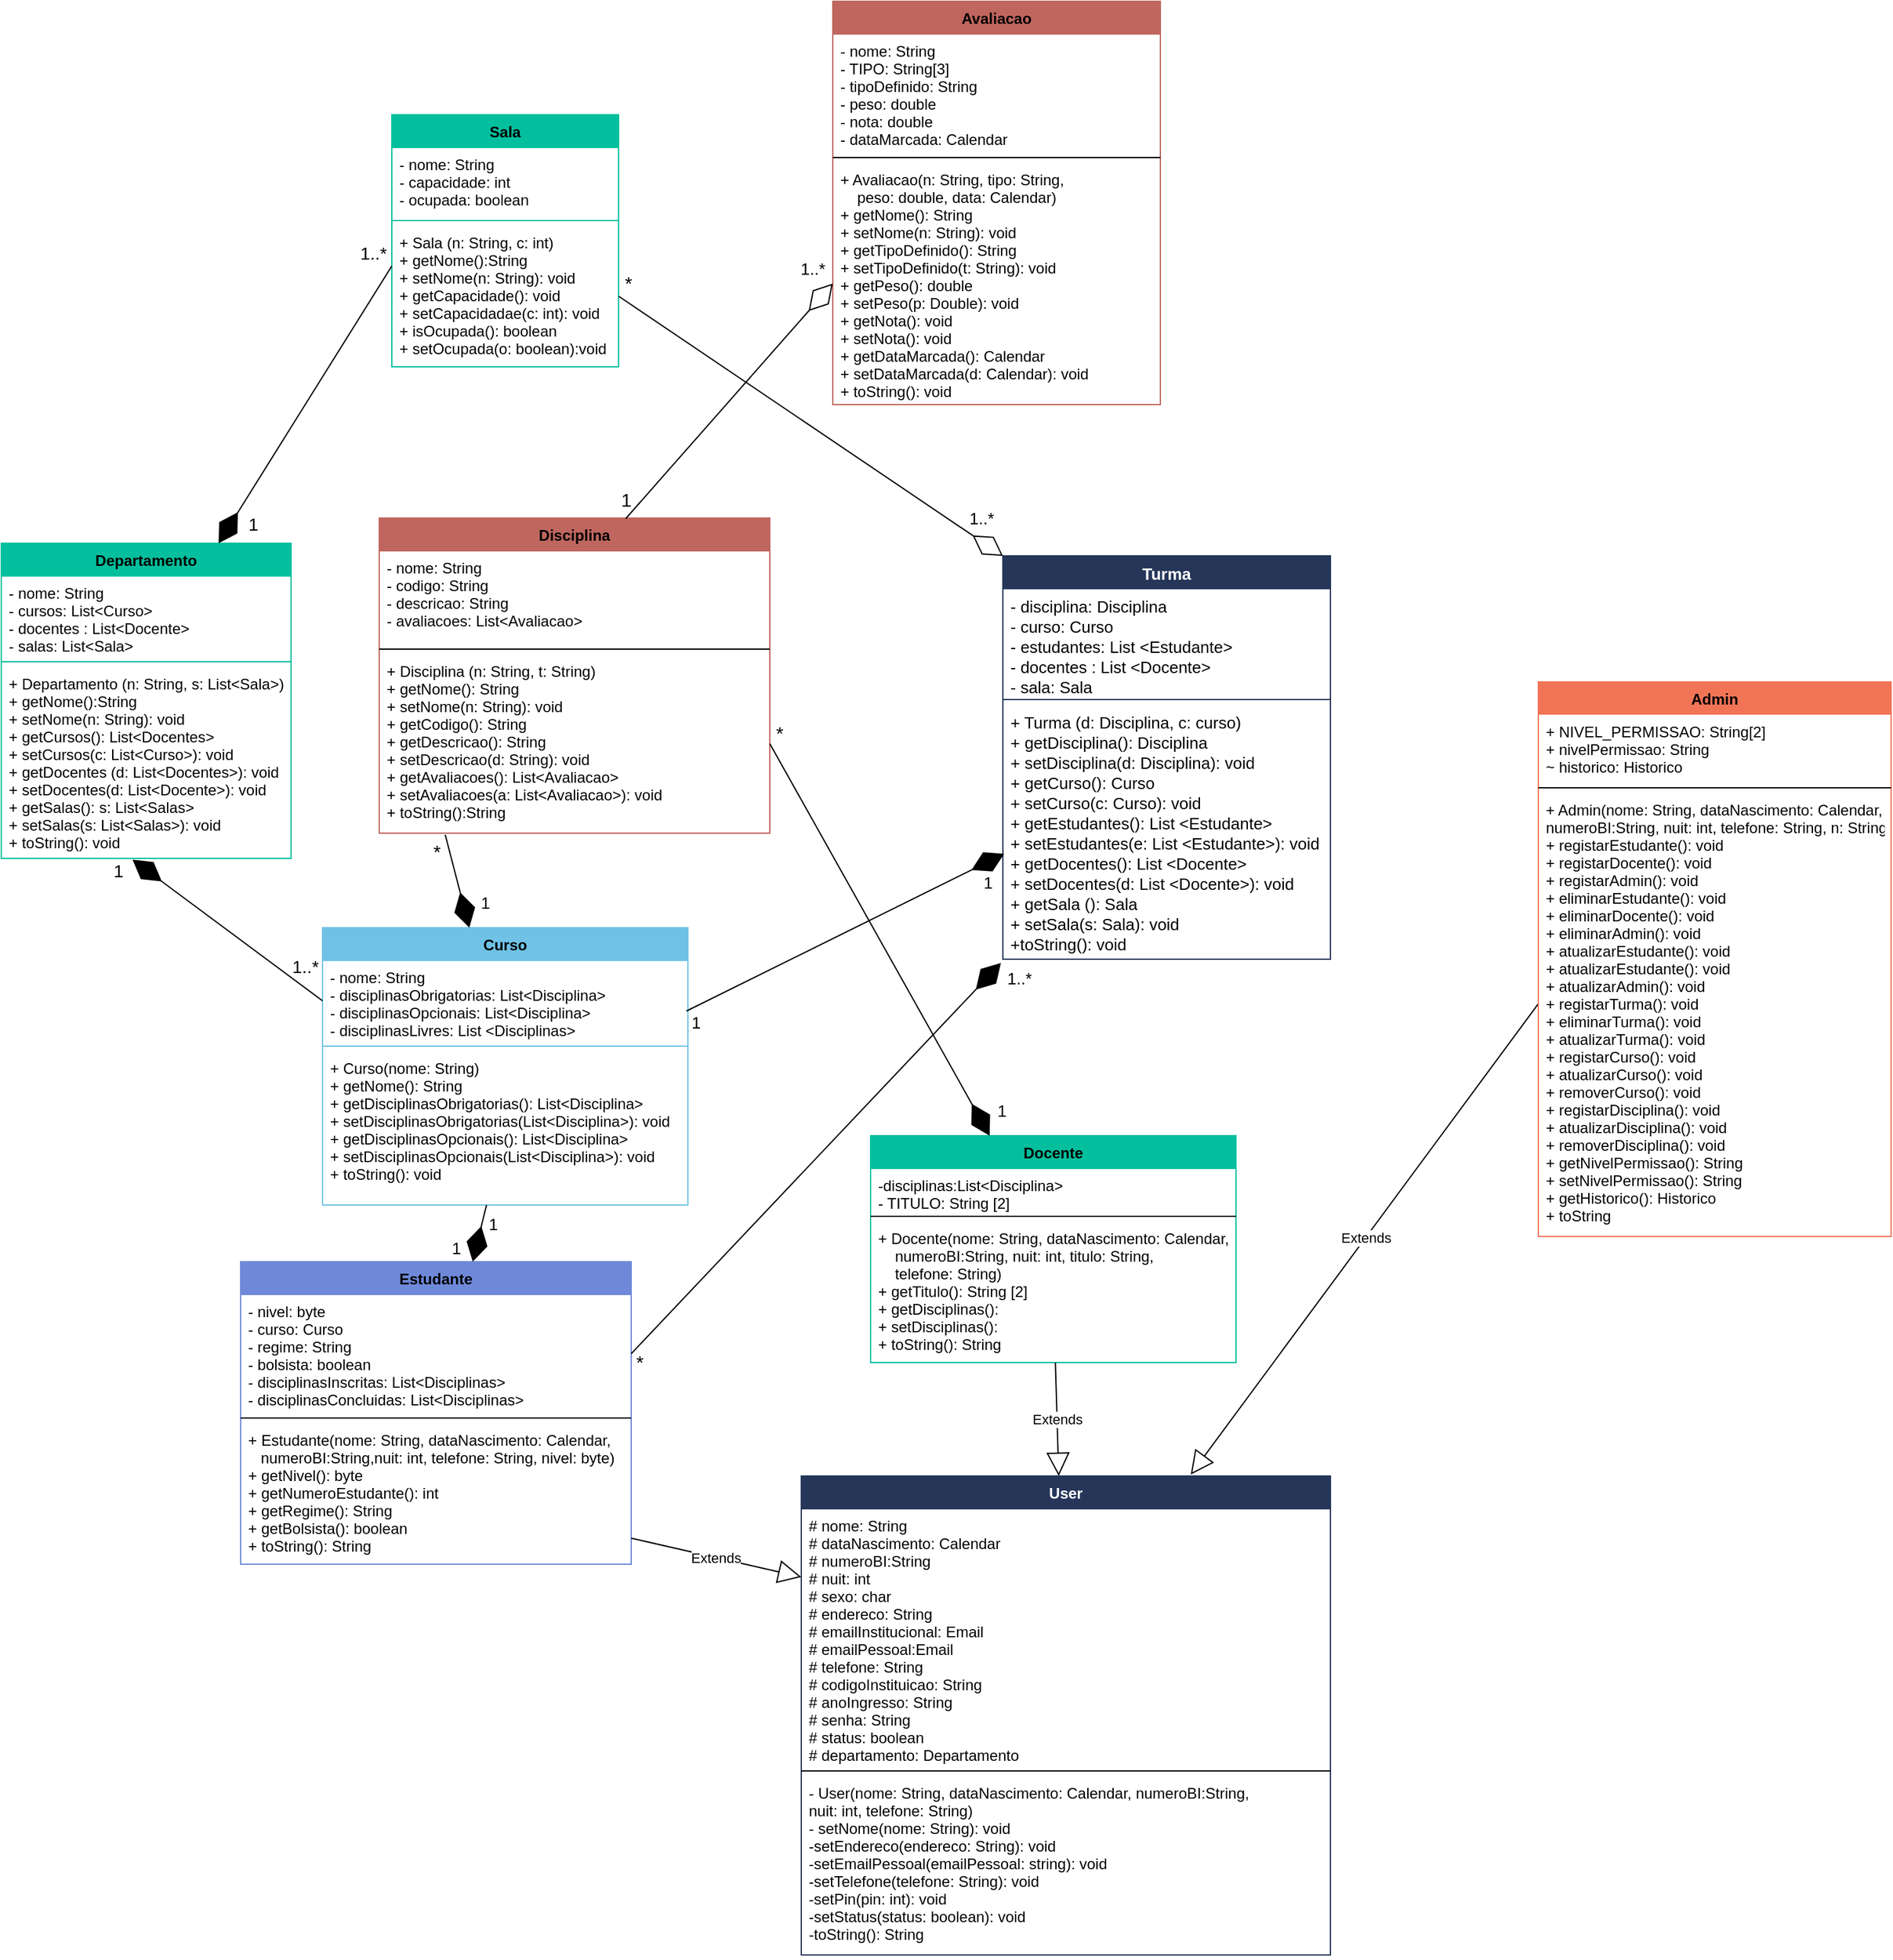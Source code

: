 <mxfile version="20.8.16" type="device"><diagram id="mdFeot0-NeomyWR2omyU" name="Page-1"><mxGraphModel dx="514" dy="510" grid="1" gridSize="10" guides="1" tooltips="1" connect="1" arrows="1" fold="1" page="1" pageScale="1" pageWidth="1169" pageHeight="827" math="0" shadow="0"><root><mxCell id="0"/><mxCell id="1" parent="0"/><mxCell id="Ej5g65jikIFEEvPwHUz1-104" value="User" style="swimlane;fontStyle=1;align=center;verticalAlign=top;childLayout=stackLayout;horizontal=1;startSize=26;horizontalStack=0;resizeParent=1;resizeParentMax=0;resizeLast=0;collapsible=1;marginBottom=0;fillColor=#253659;strokeColor=#253659;fontColor=#FFFFFF;" parent="1" vertex="1"><mxGeometry x="875" y="1820" width="420" height="380" as="geometry"/></mxCell><mxCell id="Ej5g65jikIFEEvPwHUz1-105" value="# nome: String&#10;# dataNascimento: Calendar&#10;# numeroBI:String&#10;# nuit: int&#10;# sexo: char&#10;# endereco: String&#10;# emailInstitucional: Email&#10;# emailPessoal:Email&#10;# telefone: String&#10;# codigoInstituicao: String&#10;# anoIngresso: String&#10;# senha: String&#10;# status: boolean&#10;# departamento: Departamento&#10;" style="text;strokeColor=none;fillColor=none;align=left;verticalAlign=top;spacingLeft=4;spacingRight=4;overflow=hidden;rotatable=0;points=[[0,0.5],[1,0.5]];portConstraint=eastwest;" parent="Ej5g65jikIFEEvPwHUz1-104" vertex="1"><mxGeometry y="26" width="420" height="204" as="geometry"/></mxCell><mxCell id="Ej5g65jikIFEEvPwHUz1-106" value="" style="line;strokeWidth=1;fillColor=none;align=left;verticalAlign=middle;spacingTop=-1;spacingLeft=3;spacingRight=3;rotatable=0;labelPosition=right;points=[];portConstraint=eastwest;" parent="Ej5g65jikIFEEvPwHUz1-104" vertex="1"><mxGeometry y="230" width="420" height="8" as="geometry"/></mxCell><mxCell id="Ej5g65jikIFEEvPwHUz1-107" value="- User(nome: String, dataNascimento: Calendar, numeroBI:String,&#10;nuit: int, telefone: String)&#10;- setNome(nome: String): void&#10;-setEndereco(endereco: String): void&#10;-setEmailPessoal(emailPessoal: string): void&#10;-setTelefone(telefone: String): void&#10;-setPin(pin: int): void&#10;-setStatus(status: boolean): void&#10;-toString(): String&#10;" style="text;strokeColor=none;fillColor=none;align=left;verticalAlign=top;spacingLeft=4;spacingRight=4;overflow=hidden;rotatable=0;points=[[0,0.5],[1,0.5]];portConstraint=eastwest;" parent="Ej5g65jikIFEEvPwHUz1-104" vertex="1"><mxGeometry y="238" width="420" height="142" as="geometry"/></mxCell><mxCell id="Ej5g65jikIFEEvPwHUz1-108" value="Docente" style="swimlane;fontStyle=1;align=center;verticalAlign=top;childLayout=stackLayout;horizontal=1;startSize=26;horizontalStack=0;resizeParent=1;resizeParentMax=0;resizeLast=0;collapsible=1;marginBottom=0;fillColor=#04BF9D;strokeColor=#04BF9D;" parent="1" vertex="1"><mxGeometry x="930" y="1550" width="290" height="180" as="geometry"/></mxCell><mxCell id="Ej5g65jikIFEEvPwHUz1-109" value="-disciplinas:List&lt;Disciplina&gt;&#10;- TITULO: String [2]&#10;" style="text;strokeColor=none;fillColor=none;align=left;verticalAlign=top;spacingLeft=4;spacingRight=4;overflow=hidden;rotatable=0;points=[[0,0.5],[1,0.5]];portConstraint=eastwest;" parent="Ej5g65jikIFEEvPwHUz1-108" vertex="1"><mxGeometry y="26" width="290" height="34" as="geometry"/></mxCell><mxCell id="Ej5g65jikIFEEvPwHUz1-110" value="" style="line;strokeWidth=1;fillColor=none;align=left;verticalAlign=middle;spacingTop=-1;spacingLeft=3;spacingRight=3;rotatable=0;labelPosition=right;points=[];portConstraint=eastwest;" parent="Ej5g65jikIFEEvPwHUz1-108" vertex="1"><mxGeometry y="60" width="290" height="8" as="geometry"/></mxCell><mxCell id="Ej5g65jikIFEEvPwHUz1-111" value="+ Docente(nome: String, dataNascimento: Calendar,&#10;    numeroBI:String, nuit: int, titulo: String,&#10;    telefone: String)&#10;+ getTitulo(): String [2]&#10;+ getDisciplinas():&#10;+ setDisciplinas():&#10;+ toString(): String" style="text;strokeColor=none;fillColor=none;align=left;verticalAlign=top;spacingLeft=4;spacingRight=4;overflow=hidden;rotatable=0;points=[[0,0.5],[1,0.5]];portConstraint=eastwest;" parent="Ej5g65jikIFEEvPwHUz1-108" vertex="1"><mxGeometry y="68" width="290" height="112" as="geometry"/></mxCell><mxCell id="Ej5g65jikIFEEvPwHUz1-112" value="Estudante" style="swimlane;fontStyle=1;align=center;verticalAlign=top;childLayout=stackLayout;horizontal=1;startSize=26;horizontalStack=0;resizeParent=1;resizeParentMax=0;resizeLast=0;collapsible=1;marginBottom=0;fillColor=#6F89D9;strokeColor=#6F89D9;" parent="1" vertex="1"><mxGeometry x="430" y="1650" width="310" height="240" as="geometry"/></mxCell><mxCell id="Ej5g65jikIFEEvPwHUz1-113" value="- nivel: byte&#10;- curso: Curso&#10;- regime: String&#10;- bolsista: boolean&#10;- disciplinasInscritas: List&lt;Disciplinas&gt;&#10;- disciplinasConcluidas: List&lt;Disciplinas&gt;" style="text;strokeColor=none;fillColor=none;align=left;verticalAlign=top;spacingLeft=4;spacingRight=4;overflow=hidden;rotatable=0;points=[[0,0.5],[1,0.5]];portConstraint=eastwest;" parent="Ej5g65jikIFEEvPwHUz1-112" vertex="1"><mxGeometry y="26" width="310" height="94" as="geometry"/></mxCell><mxCell id="Ej5g65jikIFEEvPwHUz1-114" value="" style="line;strokeWidth=1;fillColor=none;align=left;verticalAlign=middle;spacingTop=-1;spacingLeft=3;spacingRight=3;rotatable=0;labelPosition=right;points=[];portConstraint=eastwest;" parent="Ej5g65jikIFEEvPwHUz1-112" vertex="1"><mxGeometry y="120" width="310" height="8" as="geometry"/></mxCell><mxCell id="Ej5g65jikIFEEvPwHUz1-115" value="+ Estudante(nome: String, dataNascimento: Calendar, &#10;   numeroBI:String,nuit: int, telefone: String, nivel: byte)&#10;+ getNivel(): byte&#10;+ getNumeroEstudante(): int&#10;+ getRegime(): String&#10;+ getBolsista(): boolean&#10;+ toString(): String" style="text;strokeColor=none;fillColor=none;align=left;verticalAlign=top;spacingLeft=4;spacingRight=4;overflow=hidden;rotatable=0;points=[[0,0.5],[1,0.5]];portConstraint=eastwest;" parent="Ej5g65jikIFEEvPwHUz1-112" vertex="1"><mxGeometry y="128" width="310" height="112" as="geometry"/></mxCell><mxCell id="Ej5g65jikIFEEvPwHUz1-116" value="Disciplina" style="swimlane;fontStyle=1;align=center;verticalAlign=top;childLayout=stackLayout;horizontal=1;startSize=26;horizontalStack=0;resizeParent=1;resizeParentMax=0;resizeLast=0;collapsible=1;marginBottom=0;fillColor=#BF665E;strokeColor=#BF665E;" parent="1" vertex="1"><mxGeometry x="540" y="1060" width="310" height="250" as="geometry"/></mxCell><mxCell id="Ej5g65jikIFEEvPwHUz1-117" value="- nome: String&#10;- codigo: String&#10;- descricao: String&#10;- avaliacoes: List&lt;Avaliacao&gt;" style="text;strokeColor=none;fillColor=none;align=left;verticalAlign=top;spacingLeft=4;spacingRight=4;overflow=hidden;rotatable=0;points=[[0,0.5],[1,0.5]];portConstraint=eastwest;" parent="Ej5g65jikIFEEvPwHUz1-116" vertex="1"><mxGeometry y="26" width="310" height="74" as="geometry"/></mxCell><mxCell id="Ej5g65jikIFEEvPwHUz1-118" value="" style="line;strokeWidth=1;fillColor=none;align=left;verticalAlign=middle;spacingTop=-1;spacingLeft=3;spacingRight=3;rotatable=0;labelPosition=right;points=[];portConstraint=eastwest;" parent="Ej5g65jikIFEEvPwHUz1-116" vertex="1"><mxGeometry y="100" width="310" height="8" as="geometry"/></mxCell><mxCell id="Ej5g65jikIFEEvPwHUz1-119" value="+ Disciplina (n: String, t: String)&#10;+ getNome(): String&#10;+ setNome(n: String): void&#10;+ getCodigo(): String&#10;+ getDescricao(): String&#10;+ setDescricao(d: String): void&#10;+ getAvaliacoes(): List&lt;Avaliacao&gt;&#10;+ setAvaliacoes(a: List&lt;Avaliacao&gt;): void&#10;+ toString():String" style="text;strokeColor=none;fillColor=none;align=left;verticalAlign=top;spacingLeft=4;spacingRight=4;overflow=hidden;rotatable=0;points=[[0,0.5],[1,0.5]];portConstraint=eastwest;" parent="Ej5g65jikIFEEvPwHUz1-116" vertex="1"><mxGeometry y="108" width="310" height="142" as="geometry"/></mxCell><mxCell id="Ej5g65jikIFEEvPwHUz1-120" value="Avaliacao" style="swimlane;fontStyle=1;align=center;verticalAlign=top;childLayout=stackLayout;horizontal=1;startSize=26;horizontalStack=0;resizeParent=1;resizeParentMax=0;resizeLast=0;collapsible=1;marginBottom=0;strokeColor=#BF665E;fillColor=#BF665E;" parent="1" vertex="1"><mxGeometry x="900" y="650" width="260" height="320" as="geometry"/></mxCell><mxCell id="Ej5g65jikIFEEvPwHUz1-121" value="- nome: String&#10;- TIPO: String[3]&#10;- tipoDefinido: String&#10;- peso: double&#10;- nota: double&#10;- dataMarcada: Calendar" style="text;strokeColor=none;fillColor=none;align=left;verticalAlign=top;spacingLeft=4;spacingRight=4;overflow=hidden;rotatable=0;points=[[0,0.5],[1,0.5]];portConstraint=eastwest;" parent="Ej5g65jikIFEEvPwHUz1-120" vertex="1"><mxGeometry y="26" width="260" height="94" as="geometry"/></mxCell><mxCell id="Ej5g65jikIFEEvPwHUz1-122" value="" style="line;strokeWidth=1;fillColor=none;align=left;verticalAlign=middle;spacingTop=-1;spacingLeft=3;spacingRight=3;rotatable=0;labelPosition=right;points=[];portConstraint=eastwest;" parent="Ej5g65jikIFEEvPwHUz1-120" vertex="1"><mxGeometry y="120" width="260" height="8" as="geometry"/></mxCell><mxCell id="Ej5g65jikIFEEvPwHUz1-123" value="+ Avaliacao(n: String, tipo: String, &#10;    peso: double, data: Calendar)&#10;+ getNome(): String&#10;+ setNome(n: String): void&#10;+ getTipoDefinido(): String&#10;+ setTipoDefinido(t: String): void&#10;+ getPeso(): double&#10;+ setPeso(p: Double): void&#10;+ getNota(): void&#10;+ setNota(): void&#10;+ getDataMarcada(): Calendar&#10;+ setDataMarcada(d: Calendar): void&#10;+ toString(): void&#10;" style="text;strokeColor=none;fillColor=none;align=left;verticalAlign=top;spacingLeft=4;spacingRight=4;overflow=hidden;rotatable=0;points=[[0,0.5],[1,0.5]];portConstraint=eastwest;" parent="Ej5g65jikIFEEvPwHUz1-120" vertex="1"><mxGeometry y="128" width="260" height="192" as="geometry"/></mxCell><mxCell id="Ej5g65jikIFEEvPwHUz1-124" value="Extends" style="endArrow=block;endSize=16;endFill=0;html=1;rounded=0;" parent="1" source="Ej5g65jikIFEEvPwHUz1-111" target="Ej5g65jikIFEEvPwHUz1-104" edge="1"><mxGeometry width="160" relative="1" as="geometry"><mxPoint x="1750" y="870" as="sourcePoint"/><mxPoint x="1910" y="870" as="targetPoint"/></mxGeometry></mxCell><mxCell id="Ej5g65jikIFEEvPwHUz1-125" value="Extends" style="endArrow=block;endSize=16;endFill=0;html=1;rounded=0;entryX=0.736;entryY=-0.003;entryDx=0;entryDy=0;exitX=0.005;exitY=0.47;exitDx=0;exitDy=0;exitPerimeter=0;entryPerimeter=0;" parent="1" source="Ej5g65jikIFEEvPwHUz1-161" target="Ej5g65jikIFEEvPwHUz1-104" edge="1"><mxGeometry width="160" relative="1" as="geometry"><mxPoint x="1300" y="1010" as="sourcePoint"/><mxPoint x="1460" y="1010" as="targetPoint"/></mxGeometry></mxCell><mxCell id="Ej5g65jikIFEEvPwHUz1-126" value="Extends" style="endArrow=block;endSize=16;endFill=0;html=1;rounded=0;" parent="1" source="Ej5g65jikIFEEvPwHUz1-115" target="Ej5g65jikIFEEvPwHUz1-105" edge="1"><mxGeometry width="160" relative="1" as="geometry"><mxPoint x="820" y="850" as="sourcePoint"/><mxPoint x="980" y="850" as="targetPoint"/></mxGeometry></mxCell><mxCell id="Ej5g65jikIFEEvPwHUz1-127" value="Curso" style="swimlane;fontStyle=1;align=center;verticalAlign=top;childLayout=stackLayout;horizontal=1;startSize=26;horizontalStack=0;resizeParent=1;resizeParentMax=0;resizeLast=0;collapsible=1;marginBottom=0;fillColor=#6FC2E5;strokeColor=#6FC2E5;" parent="1" vertex="1"><mxGeometry x="495" y="1385" width="290" height="220" as="geometry"/></mxCell><mxCell id="Ej5g65jikIFEEvPwHUz1-128" value="- nome: String&#10;- disciplinasObrigatorias: List&lt;Disciplina&gt;&#10;- disciplinasOpcionais: List&lt;Disciplina&gt;&#10;- disciplinasLivres: List &lt;Disciplinas&gt;&#10;" style="text;strokeColor=none;fillColor=none;align=left;verticalAlign=top;spacingLeft=4;spacingRight=4;overflow=hidden;rotatable=0;points=[[0,0.5],[1,0.5]];portConstraint=eastwest;" parent="Ej5g65jikIFEEvPwHUz1-127" vertex="1"><mxGeometry y="26" width="290" height="64" as="geometry"/></mxCell><mxCell id="Ej5g65jikIFEEvPwHUz1-129" value="" style="line;strokeWidth=1;fillColor=none;align=left;verticalAlign=middle;spacingTop=-1;spacingLeft=3;spacingRight=3;rotatable=0;labelPosition=right;points=[];portConstraint=eastwest;strokeColor=inherit;" parent="Ej5g65jikIFEEvPwHUz1-127" vertex="1"><mxGeometry y="90" width="290" height="8" as="geometry"/></mxCell><mxCell id="Ej5g65jikIFEEvPwHUz1-130" value="+ Curso(nome: String)&#10;+ getNome(): String&#10;+ getDisciplinasObrigatorias(): List&lt;Disciplina&gt;&#10;+ setDisciplinasObrigatorias(List&lt;Disciplina&gt;): void&#10;+ getDisciplinasOpcionais(): List&lt;Disciplina&gt;&#10;+ setDisciplinasOpcionais(List&lt;Disciplina&gt;): void&#10;+ toString(): void" style="text;strokeColor=none;fillColor=none;align=left;verticalAlign=top;spacingLeft=4;spacingRight=4;overflow=hidden;rotatable=0;points=[[0,0.5],[1,0.5]];portConstraint=eastwest;" parent="Ej5g65jikIFEEvPwHUz1-127" vertex="1"><mxGeometry y="98" width="290" height="122" as="geometry"/></mxCell><mxCell id="Ej5g65jikIFEEvPwHUz1-131" value="Departamento" style="swimlane;fontStyle=1;align=center;verticalAlign=top;childLayout=stackLayout;horizontal=1;startSize=26;horizontalStack=0;resizeParent=1;resizeParentMax=0;resizeLast=0;collapsible=1;marginBottom=0;strokeColor=#04BF9D;fillColor=#04BF9D;" parent="1" vertex="1"><mxGeometry x="240" y="1080" width="230" height="250" as="geometry"/></mxCell><mxCell id="Ej5g65jikIFEEvPwHUz1-132" value="- nome: String&#10;- cursos: List&lt;Curso&gt;&#10;- docentes : List&lt;Docente&gt;&#10;- salas: List&lt;Sala&gt;" style="text;strokeColor=none;fillColor=none;align=left;verticalAlign=top;spacingLeft=4;spacingRight=4;overflow=hidden;rotatable=0;points=[[0,0.5],[1,0.5]];portConstraint=eastwest;" parent="Ej5g65jikIFEEvPwHUz1-131" vertex="1"><mxGeometry y="26" width="230" height="64" as="geometry"/></mxCell><mxCell id="Ej5g65jikIFEEvPwHUz1-133" value="" style="line;strokeWidth=1;fillColor=none;align=left;verticalAlign=middle;spacingTop=-1;spacingLeft=3;spacingRight=3;rotatable=0;labelPosition=right;points=[];portConstraint=eastwest;strokeColor=inherit;" parent="Ej5g65jikIFEEvPwHUz1-131" vertex="1"><mxGeometry y="90" width="230" height="8" as="geometry"/></mxCell><mxCell id="Ej5g65jikIFEEvPwHUz1-134" value="+ Departamento (n: String, s: List&lt;Sala&gt;)&#10;+ getNome():String&#10;+ setNome(n: String): void&#10;+ getCursos(): List&lt;Docentes&gt;&#10;+ setCursos(c: List&lt;Curso&gt;): void&#10;+ getDocentes (d: List&lt;Docentes&gt;): void&#10;+ setDocentes(d: List&lt;Docente&gt;): void&#10;+ getSalas(): s: List&lt;Salas&gt;&#10;+ setSalas(s: List&lt;Salas&gt;): void&#10;+ toString(): void" style="text;strokeColor=none;fillColor=none;align=left;verticalAlign=top;spacingLeft=4;spacingRight=4;overflow=hidden;rotatable=0;points=[[0,0.5],[1,0.5]];portConstraint=eastwest;" parent="Ej5g65jikIFEEvPwHUz1-131" vertex="1"><mxGeometry y="98" width="230" height="152" as="geometry"/></mxCell><mxCell id="Ej5g65jikIFEEvPwHUz1-135" value="Sala" style="swimlane;fontStyle=1;align=center;verticalAlign=top;childLayout=stackLayout;horizontal=1;startSize=26;horizontalStack=0;resizeParent=1;resizeParentMax=0;resizeLast=0;collapsible=1;marginBottom=0;strokeColor=#04BF9D;fillColor=#04BF9D;" parent="1" vertex="1"><mxGeometry x="550" y="740" width="180" height="200" as="geometry"/></mxCell><mxCell id="Ej5g65jikIFEEvPwHUz1-136" value="- nome: String&#10;- capacidade: int&#10;- ocupada: boolean" style="text;strokeColor=none;fillColor=none;align=left;verticalAlign=top;spacingLeft=4;spacingRight=4;overflow=hidden;rotatable=0;points=[[0,0.5],[1,0.5]];portConstraint=eastwest;" parent="Ej5g65jikIFEEvPwHUz1-135" vertex="1"><mxGeometry y="26" width="180" height="54" as="geometry"/></mxCell><mxCell id="Ej5g65jikIFEEvPwHUz1-137" value="" style="line;strokeWidth=1;fillColor=none;align=left;verticalAlign=middle;spacingTop=-1;spacingLeft=3;spacingRight=3;rotatable=0;labelPosition=right;points=[];portConstraint=eastwest;strokeColor=inherit;" parent="Ej5g65jikIFEEvPwHUz1-135" vertex="1"><mxGeometry y="80" width="180" height="8" as="geometry"/></mxCell><mxCell id="Ej5g65jikIFEEvPwHUz1-138" value="+ Sala (n: String, c: int)&#10;+ getNome():String&#10;+ setNome(n: String): void&#10;+ getCapacidade(): void&#10;+ setCapacidadae(c: int): void&#10;+ isOcupada(): boolean&#10;+ setOcupada(o: boolean):void " style="text;strokeColor=none;fillColor=none;align=left;verticalAlign=top;spacingLeft=4;spacingRight=4;overflow=hidden;rotatable=0;points=[[0,0.5],[1,0.5]];portConstraint=eastwest;" parent="Ej5g65jikIFEEvPwHUz1-135" vertex="1"><mxGeometry y="88" width="180" height="112" as="geometry"/></mxCell><mxCell id="Ej5g65jikIFEEvPwHUz1-139" value="" style="endArrow=diamondThin;html=1;rounded=0;fontSize=13;exitX=0.169;exitY=1.009;exitDx=0;exitDy=0;exitPerimeter=0;endFill=1;endSize=26;" parent="1" source="Ej5g65jikIFEEvPwHUz1-119" target="Ej5g65jikIFEEvPwHUz1-127" edge="1"><mxGeometry relative="1" as="geometry"><mxPoint x="910" y="1590" as="sourcePoint"/><mxPoint x="1070" y="1590" as="targetPoint"/><Array as="points"/></mxGeometry></mxCell><mxCell id="Ej5g65jikIFEEvPwHUz1-140" value="&lt;font style=&quot;font-size: 15px;&quot;&gt;*&lt;/font&gt;" style="edgeLabel;resizable=0;html=1;align=left;verticalAlign=bottom;fontSize=13;" parent="Ej5g65jikIFEEvPwHUz1-139" connectable="0" vertex="1"><mxGeometry x="-1" relative="1" as="geometry"><mxPoint x="-11" y="24" as="offset"/></mxGeometry></mxCell><mxCell id="Ej5g65jikIFEEvPwHUz1-141" value="1" style="edgeLabel;resizable=0;html=1;align=right;verticalAlign=bottom;fontSize=13;" parent="Ej5g65jikIFEEvPwHUz1-139" connectable="0" vertex="1"><mxGeometry x="1" relative="1" as="geometry"><mxPoint x="17" y="-9" as="offset"/></mxGeometry></mxCell><mxCell id="Ej5g65jikIFEEvPwHUz1-142" value="Turma" style="swimlane;fontStyle=1;align=center;verticalAlign=top;childLayout=stackLayout;horizontal=1;startSize=26;horizontalStack=0;resizeParent=1;resizeParentMax=0;resizeLast=0;collapsible=1;marginBottom=0;fontSize=13;strokeColor=#253659;fillColor=#253659;labelBackgroundColor=none;fontColor=#fff;" parent="1" vertex="1"><mxGeometry x="1035" y="1090" width="260" height="320" as="geometry"/></mxCell><mxCell id="Ej5g65jikIFEEvPwHUz1-143" value="- disciplina: Disciplina&#10;- curso: Curso&#10;- estudantes: List &lt;Estudante&gt;&#10;- docentes : List &lt;Docente&gt;&#10;- sala: Sala" style="text;strokeColor=none;fillColor=none;align=left;verticalAlign=top;spacingLeft=4;spacingRight=4;overflow=hidden;rotatable=0;points=[[0,0.5],[1,0.5]];portConstraint=eastwest;fontSize=13;" parent="Ej5g65jikIFEEvPwHUz1-142" vertex="1"><mxGeometry y="26" width="260" height="84" as="geometry"/></mxCell><mxCell id="Ej5g65jikIFEEvPwHUz1-144" value="" style="line;strokeWidth=1;fillColor=none;align=left;verticalAlign=middle;spacingTop=-1;spacingLeft=3;spacingRight=3;rotatable=0;labelPosition=right;points=[];portConstraint=eastwest;strokeColor=inherit;fontSize=13;" parent="Ej5g65jikIFEEvPwHUz1-142" vertex="1"><mxGeometry y="110" width="260" height="8" as="geometry"/></mxCell><mxCell id="Ej5g65jikIFEEvPwHUz1-145" value="+ Turma (d: Disciplina, c: curso)&#10;+ getDisciplina(): Disciplina&#10;+ setDisciplina(d: Disciplina): void&#10;+ getCurso(): Curso&#10;+ setCurso(c: Curso): void&#10;+ getEstudantes(): List &lt;Estudante&gt;&#10;+ setEstudantes(e: List &lt;Estudante&gt;): void&#10;+ getDocentes(): List &lt;Docente&gt;&#10;+ setDocentes(d: List &lt;Docente&gt;): void&#10;+ getSala (): Sala&#10;+ setSala(s: Sala): void&#10;+toString(): void" style="text;strokeColor=none;fillColor=none;align=left;verticalAlign=top;spacingLeft=4;spacingRight=4;overflow=hidden;rotatable=0;points=[[0,0.5],[1,0.5]];portConstraint=eastwest;fontSize=13;" parent="Ej5g65jikIFEEvPwHUz1-142" vertex="1"><mxGeometry y="118" width="260" height="202" as="geometry"/></mxCell><mxCell id="Ej5g65jikIFEEvPwHUz1-146" value="" style="endArrow=diamondThin;html=1;rounded=0;fontSize=13;endSize=26;exitX=1;exitY=0.5;exitDx=0;exitDy=0;endFill=0;entryX=0;entryY=0;entryDx=0;entryDy=0;" parent="1" source="Ej5g65jikIFEEvPwHUz1-138" target="Ej5g65jikIFEEvPwHUz1-142" edge="1"><mxGeometry relative="1" as="geometry"><mxPoint x="1620" y="1760" as="sourcePoint"/><mxPoint x="1240" y="1754" as="targetPoint"/><Array as="points"/></mxGeometry></mxCell><mxCell id="Ej5g65jikIFEEvPwHUz1-147" value="&lt;font style=&quot;font-size: 15px;&quot;&gt;*&lt;/font&gt;" style="edgeLabel;resizable=0;html=1;align=left;verticalAlign=bottom;fontSize=13;" parent="Ej5g65jikIFEEvPwHUz1-146" connectable="0" vertex="1"><mxGeometry x="-1" relative="1" as="geometry"><mxPoint x="3" as="offset"/></mxGeometry></mxCell><mxCell id="Ej5g65jikIFEEvPwHUz1-148" value="1..*" style="edgeLabel;resizable=0;html=1;align=right;verticalAlign=bottom;fontSize=13;" parent="Ej5g65jikIFEEvPwHUz1-146" connectable="0" vertex="1"><mxGeometry x="1" relative="1" as="geometry"><mxPoint x="-6" y="-19" as="offset"/></mxGeometry></mxCell><mxCell id="Ej5g65jikIFEEvPwHUz1-149" value="" style="endArrow=diamondThin;html=1;rounded=0;fontSize=13;endSize=26;endFill=1;" parent="1" source="Ej5g65jikIFEEvPwHUz1-130" target="Ej5g65jikIFEEvPwHUz1-112" edge="1"><mxGeometry relative="1" as="geometry"><mxPoint x="500" y="1220" as="sourcePoint"/><mxPoint x="660" y="1220" as="targetPoint"/></mxGeometry></mxCell><mxCell id="Ej5g65jikIFEEvPwHUz1-150" value="1" style="edgeLabel;resizable=0;html=1;align=left;verticalAlign=bottom;fontSize=13;" parent="Ej5g65jikIFEEvPwHUz1-149" connectable="0" vertex="1"><mxGeometry x="-1" relative="1" as="geometry"><mxPoint y="25" as="offset"/></mxGeometry></mxCell><mxCell id="Ej5g65jikIFEEvPwHUz1-151" value="1" style="edgeLabel;resizable=0;html=1;align=right;verticalAlign=bottom;fontSize=13;" parent="Ej5g65jikIFEEvPwHUz1-149" connectable="0" vertex="1"><mxGeometry x="1" relative="1" as="geometry"><mxPoint x="-9" y="-1" as="offset"/></mxGeometry></mxCell><mxCell id="Ej5g65jikIFEEvPwHUz1-152" value="" style="endArrow=diamondThin;html=1;rounded=0;fontSize=13;endSize=26;endFill=1;exitX=0;exitY=0.286;exitDx=0;exitDy=0;exitPerimeter=0;entryX=0.75;entryY=0;entryDx=0;entryDy=0;" parent="1" source="Ej5g65jikIFEEvPwHUz1-138" target="Ej5g65jikIFEEvPwHUz1-131" edge="1"><mxGeometry relative="1" as="geometry"><mxPoint x="1990" y="1030" as="sourcePoint"/><mxPoint x="2150" y="1030" as="targetPoint"/></mxGeometry></mxCell><mxCell id="Ej5g65jikIFEEvPwHUz1-153" value="&lt;font style=&quot;font-size: 14px;&quot;&gt;1..*&lt;/font&gt;" style="edgeLabel;resizable=0;html=1;align=left;verticalAlign=bottom;fontSize=13;" parent="Ej5g65jikIFEEvPwHUz1-152" connectable="0" vertex="1"><mxGeometry x="-1" relative="1" as="geometry"><mxPoint x="-27" as="offset"/></mxGeometry></mxCell><mxCell id="Ej5g65jikIFEEvPwHUz1-154" value="&lt;font style=&quot;font-size: 14px;&quot;&gt;1&lt;/font&gt;" style="edgeLabel;resizable=0;html=1;align=right;verticalAlign=bottom;fontSize=13;" parent="Ej5g65jikIFEEvPwHUz1-152" connectable="0" vertex="1"><mxGeometry x="1" relative="1" as="geometry"><mxPoint x="32" y="-5" as="offset"/></mxGeometry></mxCell><mxCell id="Ej5g65jikIFEEvPwHUz1-155" value="" style="endArrow=diamondThin;html=1;rounded=0;fontSize=13;endSize=26;endFill=1;exitX=0;exitY=0.5;exitDx=0;exitDy=0;entryX=0.453;entryY=1.007;entryDx=0;entryDy=0;entryPerimeter=0;" parent="1" source="Ej5g65jikIFEEvPwHUz1-128" target="Ej5g65jikIFEEvPwHUz1-134" edge="1"><mxGeometry relative="1" as="geometry"><mxPoint x="2010" y="1050" as="sourcePoint"/><mxPoint x="2170" y="1050" as="targetPoint"/></mxGeometry></mxCell><mxCell id="Ej5g65jikIFEEvPwHUz1-156" value="&lt;font style=&quot;font-size: 14px;&quot;&gt;1..*&lt;/font&gt;" style="edgeLabel;resizable=0;html=1;align=left;verticalAlign=bottom;fontSize=13;" parent="Ej5g65jikIFEEvPwHUz1-155" connectable="0" vertex="1"><mxGeometry x="-1" relative="1" as="geometry"><mxPoint x="-26" y="-17" as="offset"/></mxGeometry></mxCell><mxCell id="Ej5g65jikIFEEvPwHUz1-157" value="&lt;font style=&quot;font-size: 14px;&quot;&gt;1&lt;/font&gt;" style="edgeLabel;resizable=0;html=1;align=right;verticalAlign=bottom;fontSize=13;" parent="Ej5g65jikIFEEvPwHUz1-155" connectable="0" vertex="1"><mxGeometry x="1" relative="1" as="geometry"><mxPoint x="-7" y="20" as="offset"/></mxGeometry></mxCell><mxCell id="Ej5g65jikIFEEvPwHUz1-158" value="Admin" style="swimlane;fontStyle=1;align=center;verticalAlign=top;childLayout=stackLayout;horizontal=1;startSize=26;horizontalStack=0;resizeParent=1;resizeParentMax=0;resizeLast=0;collapsible=1;marginBottom=0;fillColor=#F27457;strokeColor=#F27457;swimlaneFillColor=default;rounded=0;swimlaneLine=0;" parent="1" vertex="1"><mxGeometry x="1460" y="1190" width="280" height="440" as="geometry"/></mxCell><mxCell id="Ej5g65jikIFEEvPwHUz1-159" value="+ NIVEL_PERMISSAO: String[2]&#10;+ nivelPermissao: String&#10;~ historico: Historico" style="text;strokeColor=none;fillColor=none;align=left;verticalAlign=top;spacingLeft=4;spacingRight=4;overflow=hidden;rotatable=0;points=[[0,0.5],[1,0.5]];portConstraint=eastwest;" parent="Ej5g65jikIFEEvPwHUz1-158" vertex="1"><mxGeometry y="26" width="280" height="54" as="geometry"/></mxCell><mxCell id="Ej5g65jikIFEEvPwHUz1-160" value="" style="line;strokeWidth=1;fillColor=none;align=left;verticalAlign=middle;spacingTop=-1;spacingLeft=3;spacingRight=3;rotatable=0;labelPosition=right;points=[];portConstraint=eastwest;" parent="Ej5g65jikIFEEvPwHUz1-158" vertex="1"><mxGeometry y="80" width="280" height="8" as="geometry"/></mxCell><mxCell id="Ej5g65jikIFEEvPwHUz1-161" value="+ Admin(nome: String, dataNascimento: Calendar, &#10;numeroBI:String, nuit: int, telefone: String, n: String)&#10;+ registarEstudante(): void&#10;+ registarDocente(): void&#10;+ registarAdmin(): void&#10;+ eliminarEstudante(): void&#10;+ eliminarDocente(): void&#10;+ eliminarAdmin(): void&#10;+ atualizarEstudante(): void&#10;+ atualizarEstudante(): void&#10;+ atualizarAdmin(): void&#10;+ registarTurma(): void&#10;+ eliminarTurma(): void&#10;+ atualizarTurma(): void&#10;+ registarCurso(): void&#10;+ atualizarCurso(): void&#10;+ removerCurso(): void&#10;+ registarDisciplina(): void&#10;+ atualizarDisciplina(): void&#10;+ removerDisciplina(): void&#10;+ getNivelPermissao(): String&#10;+ setNivelPermissao(): String&#10;+ getHistorico(): Historico&#10;+ toString&#10;" style="text;strokeColor=none;fillColor=none;align=left;verticalAlign=top;spacingLeft=4;spacingRight=4;overflow=hidden;rotatable=0;points=[[0,0.5],[1,0.5]];portConstraint=eastwest;" parent="Ej5g65jikIFEEvPwHUz1-158" vertex="1"><mxGeometry y="88" width="280" height="352" as="geometry"/></mxCell><mxCell id="Ej5g65jikIFEEvPwHUz1-162" value="" style="endArrow=diamondThin;html=1;rounded=0;fontSize=13;exitX=1;exitY=0.5;exitDx=0;exitDy=0;endFill=1;endSize=26;" parent="1" source="Ej5g65jikIFEEvPwHUz1-119" target="Ej5g65jikIFEEvPwHUz1-108" edge="1"><mxGeometry relative="1" as="geometry"><mxPoint x="440" y="1136.652" as="sourcePoint"/><mxPoint x="319.612" y="1420" as="targetPoint"/><Array as="points"/></mxGeometry></mxCell><mxCell id="Ej5g65jikIFEEvPwHUz1-163" value="&lt;font style=&quot;font-size: 15px;&quot;&gt;*&lt;/font&gt;" style="edgeLabel;resizable=0;html=1;align=left;verticalAlign=bottom;fontSize=13;" parent="Ej5g65jikIFEEvPwHUz1-162" connectable="0" vertex="1"><mxGeometry x="-1" relative="1" as="geometry"><mxPoint x="3" y="2" as="offset"/></mxGeometry></mxCell><mxCell id="Ej5g65jikIFEEvPwHUz1-164" value="1" style="edgeLabel;resizable=0;html=1;align=right;verticalAlign=bottom;fontSize=13;" parent="Ej5g65jikIFEEvPwHUz1-162" connectable="0" vertex="1"><mxGeometry x="1" relative="1" as="geometry"><mxPoint x="14" y="-9" as="offset"/></mxGeometry></mxCell><mxCell id="Ej5g65jikIFEEvPwHUz1-165" value="" style="endArrow=diamondThin;html=1;rounded=0;fontSize=13;endSize=26;endFill=1;exitX=0.996;exitY=0.627;exitDx=0;exitDy=0;exitPerimeter=0;entryX=0.004;entryY=0.586;entryDx=0;entryDy=0;entryPerimeter=0;" parent="1" source="Ej5g65jikIFEEvPwHUz1-128" target="Ej5g65jikIFEEvPwHUz1-145" edge="1"><mxGeometry relative="1" as="geometry"><mxPoint x="915.149" y="1310" as="sourcePoint"/><mxPoint x="900.001" y="1365" as="targetPoint"/></mxGeometry></mxCell><mxCell id="Ej5g65jikIFEEvPwHUz1-166" value="1" style="edgeLabel;resizable=0;html=1;align=left;verticalAlign=bottom;fontSize=13;" parent="Ej5g65jikIFEEvPwHUz1-165" connectable="0" vertex="1"><mxGeometry x="-1" relative="1" as="geometry"><mxPoint x="2" y="19" as="offset"/></mxGeometry></mxCell><mxCell id="Ej5g65jikIFEEvPwHUz1-167" value="1" style="edgeLabel;resizable=0;html=1;align=right;verticalAlign=bottom;fontSize=13;" parent="Ej5g65jikIFEEvPwHUz1-165" connectable="0" vertex="1"><mxGeometry x="1" relative="1" as="geometry"><mxPoint x="-9" y="33" as="offset"/></mxGeometry></mxCell><mxCell id="Ej5g65jikIFEEvPwHUz1-168" value="" style="endArrow=diamondThin;html=1;rounded=0;fontSize=13;exitX=1;exitY=0.5;exitDx=0;exitDy=0;endFill=1;endSize=26;entryX=-0.006;entryY=1.015;entryDx=0;entryDy=0;entryPerimeter=0;" parent="1" source="Ej5g65jikIFEEvPwHUz1-113" target="Ej5g65jikIFEEvPwHUz1-145" edge="1"><mxGeometry relative="1" as="geometry"><mxPoint x="740" y="1710" as="sourcePoint"/><mxPoint x="917.213" y="1986" as="targetPoint"/><Array as="points"/></mxGeometry></mxCell><mxCell id="Ej5g65jikIFEEvPwHUz1-169" value="&lt;font style=&quot;font-size: 15px;&quot;&gt;*&lt;/font&gt;" style="edgeLabel;resizable=0;html=1;align=left;verticalAlign=bottom;fontSize=13;" parent="Ej5g65jikIFEEvPwHUz1-168" connectable="0" vertex="1"><mxGeometry x="-1" relative="1" as="geometry"><mxPoint x="2" y="17" as="offset"/></mxGeometry></mxCell><mxCell id="Ej5g65jikIFEEvPwHUz1-170" value="1..*" style="edgeLabel;resizable=0;html=1;align=right;verticalAlign=bottom;fontSize=13;" parent="Ej5g65jikIFEEvPwHUz1-168" connectable="0" vertex="1"><mxGeometry x="1" relative="1" as="geometry"><mxPoint x="25" y="23" as="offset"/></mxGeometry></mxCell><mxCell id="Ej5g65jikIFEEvPwHUz1-171" value="" style="endArrow=diamondThin;html=1;rounded=0;fontSize=13;endSize=26;exitX=0.631;exitY=0.002;exitDx=0;exitDy=0;endFill=0;exitPerimeter=0;entryX=0;entryY=0.5;entryDx=0;entryDy=0;" parent="1" source="Ej5g65jikIFEEvPwHUz1-116" target="Ej5g65jikIFEEvPwHUz1-123" edge="1"><mxGeometry relative="1" as="geometry"><mxPoint x="710" y="970" as="sourcePoint"/><mxPoint x="890" y="772" as="targetPoint"/><Array as="points"/></mxGeometry></mxCell><mxCell id="Ej5g65jikIFEEvPwHUz1-172" value="&lt;span style=&quot;font-size: 15px;&quot;&gt;1&lt;/span&gt;" style="edgeLabel;resizable=0;html=1;align=left;verticalAlign=bottom;fontSize=13;" parent="Ej5g65jikIFEEvPwHUz1-171" connectable="0" vertex="1"><mxGeometry x="-1" relative="1" as="geometry"><mxPoint x="-6" y="-4" as="offset"/></mxGeometry></mxCell><mxCell id="Ej5g65jikIFEEvPwHUz1-173" value="1..*" style="edgeLabel;resizable=0;html=1;align=right;verticalAlign=bottom;fontSize=13;" parent="Ej5g65jikIFEEvPwHUz1-171" connectable="0" vertex="1"><mxGeometry x="1" relative="1" as="geometry"><mxPoint x="-5" y="-2" as="offset"/></mxGeometry></mxCell></root></mxGraphModel></diagram></mxfile>